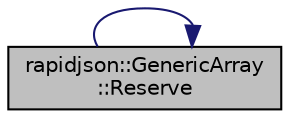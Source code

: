 digraph "rapidjson::GenericArray::Reserve"
{
 // INTERACTIVE_SVG=YES
 // LATEX_PDF_SIZE
  edge [fontname="Helvetica",fontsize="10",labelfontname="Helvetica",labelfontsize="10"];
  node [fontname="Helvetica",fontsize="10",shape=record];
  rankdir="LR";
  Node35 [label="rapidjson::GenericArray\l::Reserve",height=0.2,width=0.4,color="black", fillcolor="grey75", style="filled", fontcolor="black",tooltip=" "];
  Node35 -> Node35 [color="midnightblue",fontsize="10",style="solid",fontname="Helvetica"];
}
